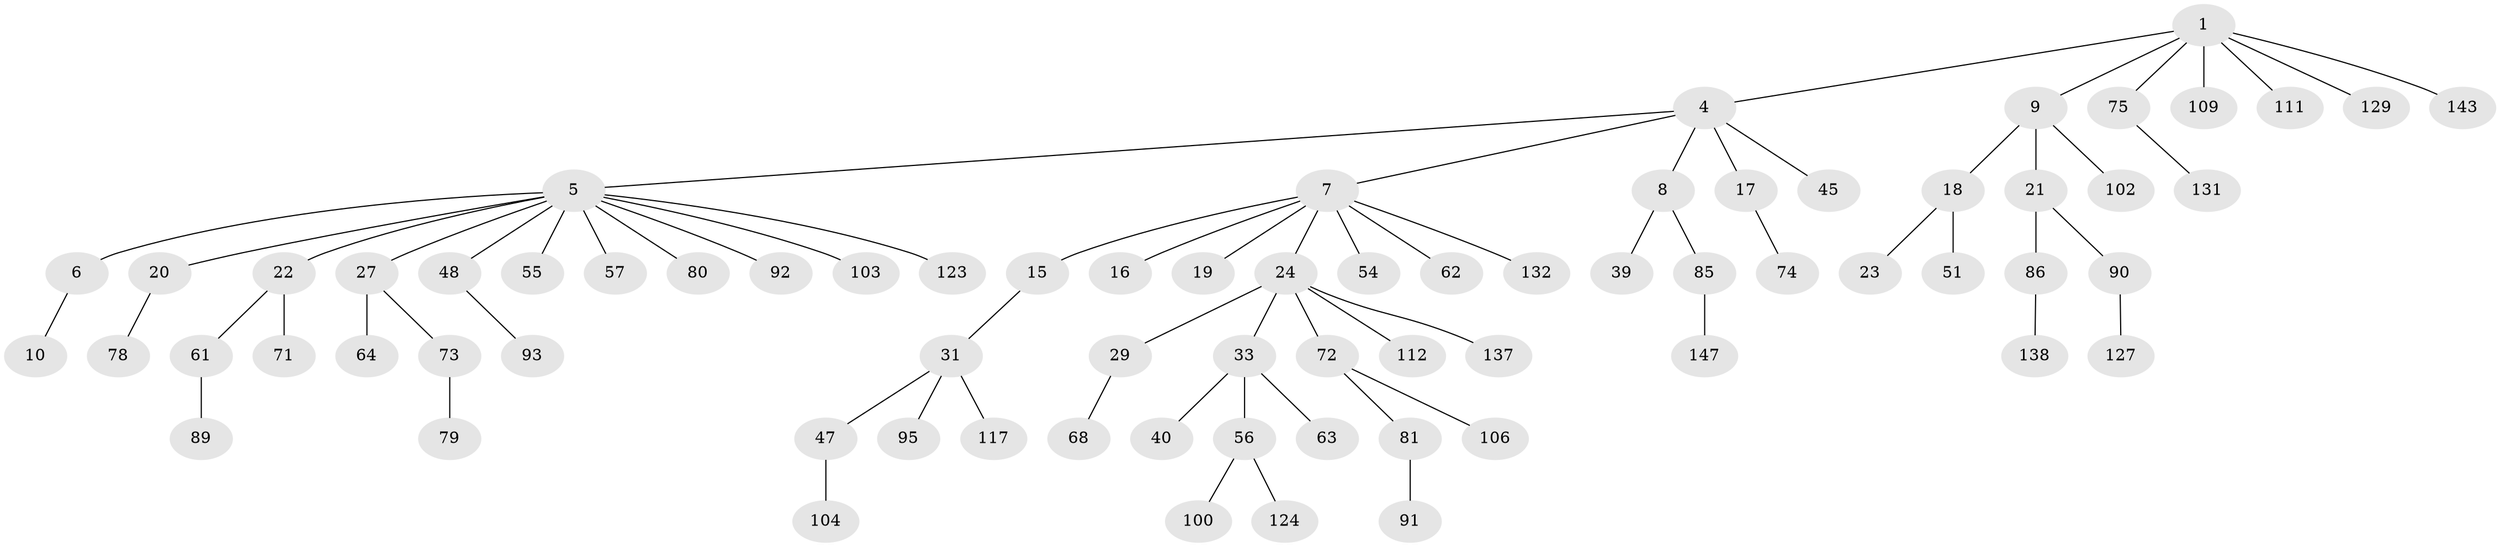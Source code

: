 // original degree distribution, {3: 0.11564625850340136, 4: 0.047619047619047616, 5: 0.04081632653061224, 6: 0.04081632653061224, 1: 0.5102040816326531, 2: 0.24489795918367346}
// Generated by graph-tools (version 1.1) at 2025/19/03/04/25 18:19:04]
// undirected, 73 vertices, 72 edges
graph export_dot {
graph [start="1"]
  node [color=gray90,style=filled];
  1 [super="+2+3"];
  4 [super="+14"];
  5 [super="+25"];
  6 [super="+105"];
  7 [super="+76+11+65+94"];
  8 [super="+37"];
  9 [super="+134+30+66+12"];
  10;
  15;
  16;
  17;
  18;
  19 [super="+46"];
  20 [super="+122+36+99"];
  21 [super="+87+69+34+53"];
  22 [super="+50+42"];
  23;
  24;
  27 [super="+144+141+43"];
  29 [super="+35"];
  31 [super="+38+114+84+32"];
  33 [super="+49"];
  39;
  40;
  45;
  47;
  48 [super="+58"];
  51 [super="+115"];
  54 [super="+120"];
  55;
  56 [super="+67+96+83+70"];
  57 [super="+97"];
  61 [super="+108"];
  62;
  63;
  64;
  68;
  71 [super="+136"];
  72 [super="+119"];
  73;
  74;
  75;
  78 [super="+125"];
  79;
  80 [super="+88"];
  81;
  85;
  86;
  89;
  90;
  91;
  92 [super="+110+130"];
  93;
  95 [super="+133"];
  100;
  102;
  103;
  104;
  106;
  109;
  111;
  112;
  117 [super="+126"];
  123;
  124;
  127;
  129;
  131;
  132;
  137;
  138;
  143;
  147;
  1 -- 111;
  1 -- 129;
  1 -- 109;
  1 -- 143;
  1 -- 75;
  1 -- 4;
  1 -- 9;
  4 -- 5;
  4 -- 7;
  4 -- 8;
  4 -- 17;
  4 -- 45;
  5 -- 6;
  5 -- 20;
  5 -- 22;
  5 -- 57;
  5 -- 103;
  5 -- 123;
  5 -- 48;
  5 -- 80;
  5 -- 55;
  5 -- 27;
  5 -- 92;
  6 -- 10;
  7 -- 132;
  7 -- 15;
  7 -- 16;
  7 -- 19;
  7 -- 54;
  7 -- 24;
  7 -- 62;
  8 -- 39;
  8 -- 85;
  9 -- 21;
  9 -- 102;
  9 -- 18;
  15 -- 31;
  17 -- 74;
  18 -- 23;
  18 -- 51;
  20 -- 78;
  21 -- 90;
  21 -- 86;
  22 -- 61;
  22 -- 71;
  24 -- 29;
  24 -- 33;
  24 -- 72;
  24 -- 112;
  24 -- 137;
  27 -- 64;
  27 -- 73;
  29 -- 68;
  31 -- 47;
  31 -- 95;
  31 -- 117;
  33 -- 40;
  33 -- 56;
  33 -- 63;
  47 -- 104;
  48 -- 93;
  56 -- 100;
  56 -- 124;
  61 -- 89;
  72 -- 81;
  72 -- 106;
  73 -- 79;
  75 -- 131;
  81 -- 91;
  85 -- 147;
  86 -- 138;
  90 -- 127;
}
